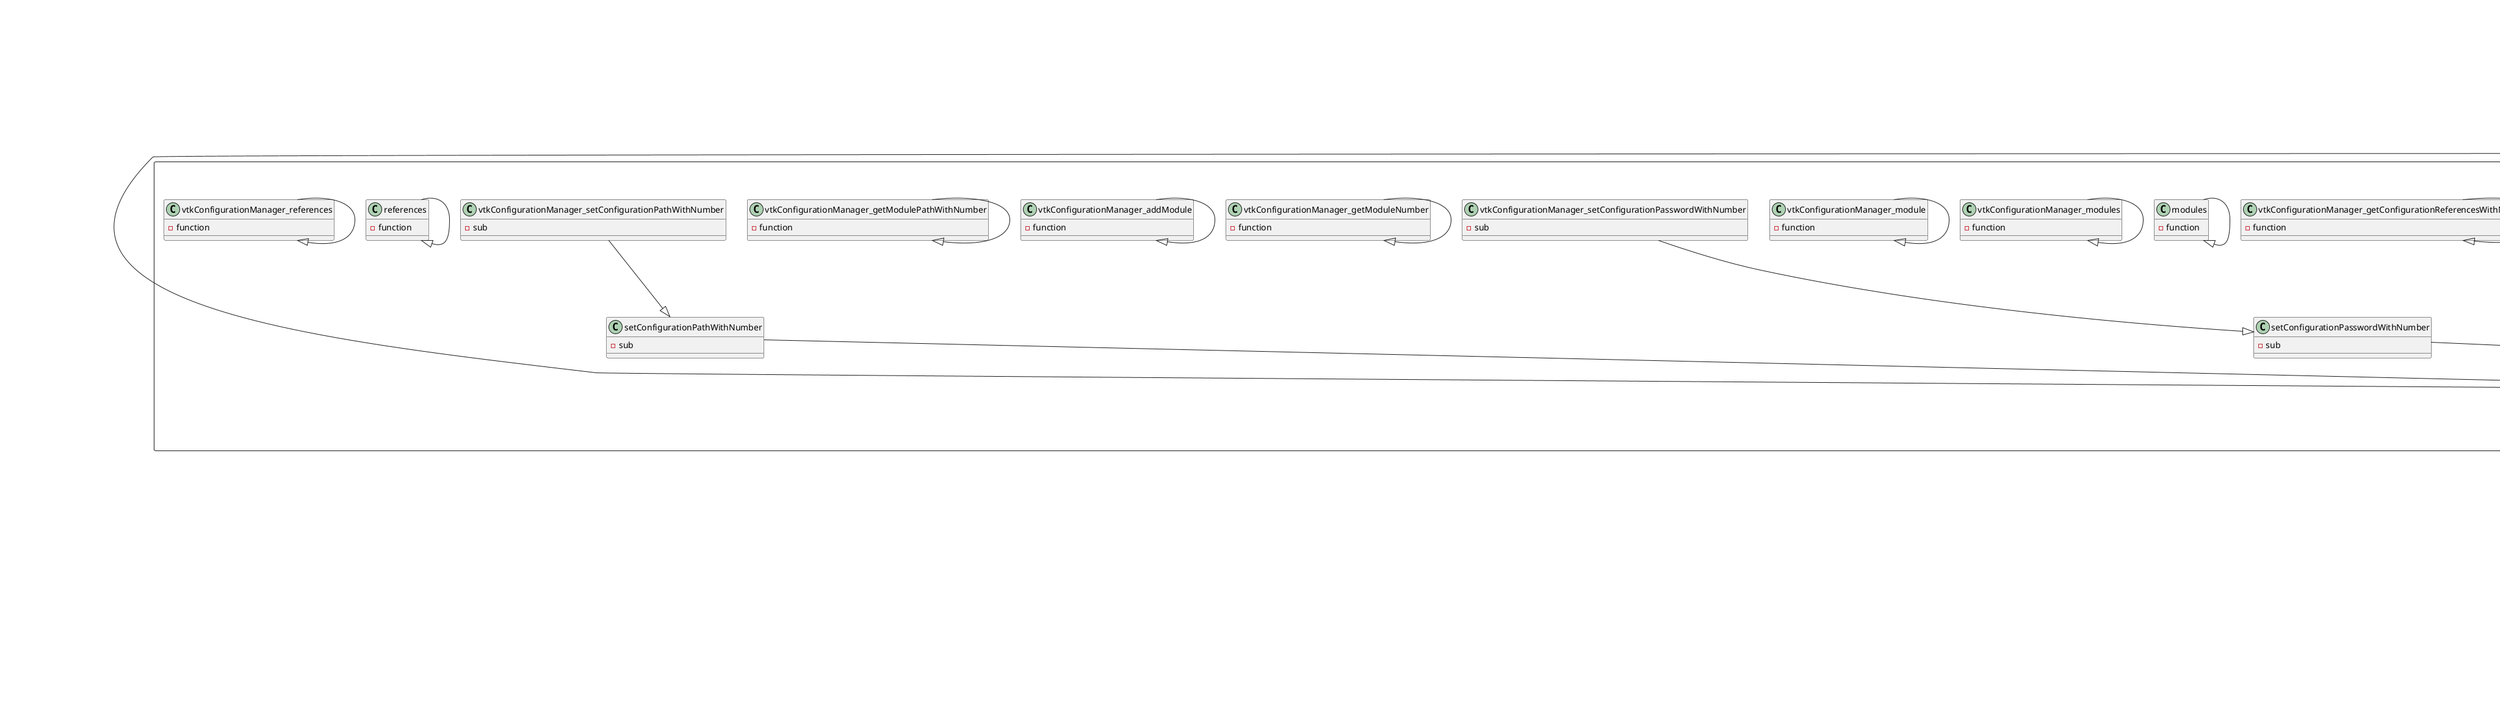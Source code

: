 @startuml
file {
class 0vtkConfigurationManagerXML.cls {
- file
}
class Class_Terminate {
- sub
}
class init {
- sub
}
init -down-|> projectName
init -down-|> projectName
class configuration {
- function
}
configuration -down-|> configurationCount
configuration -down-|> configuration
configuration -down-|> configuration
class vtkConfigurationManager_configuration {
- function
}
vtkConfigurationManager_configuration -down-|> vtkConfigurationManager_configuration
class raiseReadOnlyError {
- sub
}
class addConfiguration {
- function
}
addConfiguration -down-|> projectName
addConfiguration -down-|> raiseReadOnlyError
class vtkConfigurationManager_addConfiguration {
- function
}
vtkConfigurationManager_addConfiguration -down-|> projectName
vtkConfigurationManager_addConfiguration -down-|> vtkConfigurationManager_addConfiguration
class configurations {
- function
}
configurations -down-|> configurations
class vtkConfigurationManager_configurations {
- function
}
vtkConfigurationManager_configurations -down-|> vtkConfigurationManager_configurations
class getConfigurationNumber {
- function
}
getConfigurationNumber -down-|> configuration
getConfigurationNumber -down-|> getConfigurationNumber
getConfigurationNumber -down-|> getConfigurationNumber
class vtkConfigurationManager_getConfigurationNumber {
- function
}
vtkConfigurationManager_getConfigurationNumber -down-|> vtkConfigurationManager_getConfigurationNumber
class getConfigurationPathWithNumber {
- function
}
getConfigurationPathWithNumber -down-|> configurationCount
getConfigurationPathWithNumber -down-|> getConfigurationPathWithNumber
getConfigurationPathWithNumber -down-|> getConfigurationPathWithNumber
class vtkConfigurationManager_getConfigurationPathWithNumber {
- function
}
vtkConfigurationManager_getConfigurationPathWithNumber -down-|> vtkConfigurationManager_getConfigurationPathWithNumber
class setConfigurationPathWithNumber {
- sub
}
setConfigurationPathWithNumber -down-|> raiseReadOnlyError
class vtkConfigurationManager_setConfigurationPathWithNumber {
- sub
}
vtkConfigurationManager_setConfigurationPathWithNumber -down-|> setConfigurationPathWithNumber
class getConfigurationPath {
- function
}
getConfigurationPath -down-|> getConfigurationPath
class vtkConfigurationManager_getConfigurationPath {
- function
}
vtkConfigurationManager_getConfigurationPath -down-|> vtkConfigurationManager_getConfigurationPath
class setConfigurationPath {
- sub
}
setConfigurationPath -down-|> raiseReadOnlyError
class vtkConfigurationManager_setConfigurationPath {
- sub
}
vtkConfigurationManager_setConfigurationPath -down-|> setConfigurationPath
class getConfigurationProjectNameWithNumber {
- function
}
getConfigurationProjectNameWithNumber -down-|> configurationCount
getConfigurationProjectNameWithNumber -down-|> getConfigurationProjectNameWithNumber
getConfigurationProjectNameWithNumber -down-|> getConfigurationProjectNameWithNumber
class vtkConfigurationManager_getConfigurationProjectNameWithNumber {
- function
}
vtkConfigurationManager_getConfigurationProjectNameWithNumber -down-|> vtkConfigurationManager_getConfigurationProjectNameWithNumber
class setConfigurationProjectNameWithNumber {
- sub
}
setConfigurationProjectNameWithNumber -down-|> projectName
setConfigurationProjectNameWithNumber -down-|> raiseReadOnlyError
class vtkConfigurationManager_setConfigurationProjectNameWithNumber {
- sub
}
vtkConfigurationManager_setConfigurationProjectNameWithNumber -down-|> projectName
vtkConfigurationManager_setConfigurationProjectNameWithNumber -down-|> setConfigurationProjectNameWithNumber
class getConfigurationCommentWithNumber {
- function
}
getConfigurationCommentWithNumber -down-|> configurationCount
getConfigurationCommentWithNumber -down-|> getConfigurationCommentWithNumber
getConfigurationCommentWithNumber -down-|> getConfigurationCommentWithNumber
class vtkConfigurationManager_getConfigurationCommentWithNumber {
- function
}
vtkConfigurationManager_getConfigurationCommentWithNumber -down-|> vtkConfigurationManager_getConfigurationCommentWithNumber
class setConfigurationCommentWithNumber {
- sub
}
setConfigurationCommentWithNumber -down-|> raiseReadOnlyError
class vtkConfigurationManager_setConfigurationCommentWithNumber {
- sub
}
vtkConfigurationManager_setConfigurationCommentWithNumber -down-|> setConfigurationCommentWithNumber
class getConfigurationTemplateWithNumber {
- function
}
getConfigurationTemplateWithNumber -down-|> configurationCount
getConfigurationTemplateWithNumber -down-|> getConfigurationTemplateWithNumber
getConfigurationTemplateWithNumber -down-|> getConfigurationTemplateWithNumber
class vtkConfigurationManager_getConfigurationTemplateWithNumber {
- function
}
vtkConfigurationManager_getConfigurationTemplateWithNumber -down-|> vtkConfigurationManager_getConfigurationTemplateWithNumber
class setConfigurationTemplateWithNumber {
- sub
}
setConfigurationTemplateWithNumber -down-|> raiseReadOnlyError
class vtkConfigurationManager_setConfigurationTemplateWithNumber {
- sub
}
vtkConfigurationManager_setConfigurationTemplateWithNumber -down-|> setConfigurationTemplateWithNumber
class getConfigurationPasswordWithNumber {
- function
}
getConfigurationPasswordWithNumber -down-|> configurationCount
getConfigurationPasswordWithNumber -down-|> getConfigurationPasswordWithNumber
getConfigurationPasswordWithNumber -down-|> getConfigurationPasswordWithNumber
class vtkConfigurationManager_getConfigurationPasswordWithNumber {
- function
}
vtkConfigurationManager_getConfigurationPasswordWithNumber -down-|> vtkConfigurationManager_getConfigurationPasswordWithNumber
class setConfigurationPasswordWithNumber {
- sub
}
setConfigurationPasswordWithNumber -down-|> raiseReadOnlyError
class vtkConfigurationManager_setConfigurationPasswordWithNumber {
- sub
}
vtkConfigurationManager_setConfigurationPasswordWithNumber -down-|> setConfigurationPasswordWithNumber
class vtkReferenceWithXML {
- function
}
vtkReferenceWithXML -down-|> vtkReferenceWithXML
class getConfigurationReferencesWithNumber {
- function
}
getConfigurationReferencesWithNumber -down-|> getConfigurationReferencesWithNumber
class vtkConfigurationManager_getConfigurationReferencesWithNumber {
- function
}
vtkConfigurationManager_getConfigurationReferencesWithNumber -down-|> vtkConfigurationManager_getConfigurationReferencesWithNumber
class modules {
- function
}
modules -down-|> modules
class vtkConfigurationManager_modules {
- function
}
vtkConfigurationManager_modules -down-|> vtkConfigurationManager_modules
class module {
- function
}
module -down-|> module
module -down-|> module
class vtkConfigurationManager_module {
- function
}
vtkConfigurationManager_module -down-|> vtkConfigurationManager_module
class getModuleNumber {
- function
}
getModuleNumber -down-|> module
getModuleNumber -down-|> getModuleNumber
getModuleNumber -down-|> getModuleNumber
class vtkConfigurationManager_getModuleNumber {
- function
}
vtkConfigurationManager_getModuleNumber -down-|> vtkConfigurationManager_getModuleNumber
class addModule {
- function
}
addModule -down-|> raiseReadOnlyError
class vtkConfigurationManager_addModule {
- function
}
vtkConfigurationManager_addModule -down-|> vtkConfigurationManager_addModule
class getModulePathWithNumber {
- function
}
getModulePathWithNumber -down-|> configurationCount
getModulePathWithNumber -down-|> getModulePathWithNumber
getModulePathWithNumber -down-|> getModulePathWithNumber
class vtkConfigurationManager_getModulePathWithNumber {
- function
}
vtkConfigurationManager_getModulePathWithNumber -down-|> vtkConfigurationManager_getModulePathWithNumber
class setModulePathWithNumber {
- sub
}
setModulePathWithNumber -down-|> raiseReadOnlyError
class vtkConfigurationManager_setModulePathWithNumber {
- sub
}
vtkConfigurationManager_setModulePathWithNumber -down-|> setModulePathWithNumber
class references {
- function
}
references -down-|> references
class vtkConfigurationManager_references {
- function
}
vtkConfigurationManager_references -down-|> vtkConfigurationManager_references
}
file {
class 0vtkNormalize.bas {
- file
}
class initializeList {
- sub
}
class vtkListOfProperlyCasedIdentifiers {
- function
}
vtkListOfProperlyCasedIdentifiers -down-|> vtkListOfProperlyCasedIdentifiers
class vtkNormalizeToken {
- function
}
vtkNormalizeToken -down-|> vtkNormalizeToken
vtkNormalizeToken -down-|> vtkNormalizeToken
vtkNormalizeToken -down-|> module
vtkNormalizeToken -down-|> vtkNormalizeToken
class vtkNormalizeString {
- function
}
vtkNormalizeString -down-|> module
vtkNormalizeString -down-|> vtkNormalizeString
class vtkNormalizeFile {
- sub
}
vtkNormalizeFile -down-|> module
vtkNormalizeFile -down-|> vtkNormalizeFile
}
file {
class 1vtkConfigurationManagerExcel.cls {
- file
}
class Class_Initialize {
- sub
}
class Class_Terminate {
- sub
}
class Workbook_AddinInstall2 {
- sub
}
class Workbook_AddinInstall2 {
- sub
}
class defaultProjectNameWithNumber {
- function
}
defaultProjectNameWithNumber -down-|> defaultProjectNameWithNumber
class defaultCommentWithNumber {
- function
}
defaultCommentWithNumber -down-|> defaultCommentWithNumber
class defaultTemplateWithNumber {
- function
}
defaultTemplateWithNumber -down-|> defaultTemplateWithNumber
class defaultPasswordWithNumber {
- function
}
defaultPasswordWithNumber -down-|> defaultPasswordWithNumber
class isConfigurationInitializedForWorkbook {
- function
}
isConfigurationInitializedForWorkbook -down-|> isConfigurationInitializedForWorkbook
class nbTitleRows {
- function
}
nbTitleRows -down-|> nbTitleRows
nbTitleRows -down-|> nbTitleRows
nbTitleRows -down-|> nbTitleRows
class setConfigurationSheet {
- sub
}
setConfigurationSheet -down-|> initializeConfigurationSheet
class initializeConfigurationSheet {
- sub
}
class updateConfigurationSheetFormat {
- sub
}
class configuration {
- function
}
configuration -down-|> configurationCount
configuration -down-|> configuration
class vtkConfigurationManager_configuration {
- function
}
vtkConfigurationManager_configuration -down-|> vtkConfigurationManager_configuration
class addConfiguration {
- function
}
addConfiguration -down-|> projectName
addConfiguration -down-|> configuration
addConfiguration -down-|> configurationCount
addConfiguration -down-|> configuration
addConfiguration -down-|> configuration
addConfiguration -down-|> configuration
addConfiguration -down-|> configuration
addConfiguration -down-|> projectName
addConfiguration -down-|> configuration
addConfiguration -down-|> addConfiguration
addConfiguration -down-|> addConfiguration
class vtkConfigurationManager_addConfiguration {
- function
}
vtkConfigurationManager_addConfiguration -down-|> projectName
vtkConfigurationManager_addConfiguration -down-|> vtkConfigurationManager_addConfiguration
class configurations {
- function
}
configurations -down-|> configurations
class vtkConfigurationManager_configurations {
- function
}
vtkConfigurationManager_configurations -down-|> vtkConfigurationManager_configurations
class getConfigurationNumber {
- function
}
getConfigurationNumber -down-|> getConfigurationNumber
getConfigurationNumber -down-|> getConfigurationNumber
class vtkConfigurationManager_getConfigurationNumber {
- function
}
vtkConfigurationManager_getConfigurationNumber -down-|> vtkConfigurationManager_getConfigurationNumber
class getConfigurationPathWithNumber {
- function
}
getConfigurationPathWithNumber -down-|> configurationCount
getConfigurationPathWithNumber -down-|> getConfigurationPathWithNumber
class vtkConfigurationManager_getConfigurationPathWithNumber {
- function
}
vtkConfigurationManager_getConfigurationPathWithNumber -down-|> vtkConfigurationManager_getConfigurationPathWithNumber
class setConfigurationPathWithNumber {
- sub
}
setConfigurationPathWithNumber -down-|> configurationCount
class vtkConfigurationManager_setConfigurationPathWithNumber {
- sub
}
vtkConfigurationManager_setConfigurationPathWithNumber -down-|> setConfigurationPathWithNumber
class getConfigurationPath {
- function
}
getConfigurationPath -down-|> getConfigurationPath
class vtkConfigurationManager_getConfigurationPath {
- function
}
vtkConfigurationManager_getConfigurationPath -down-|> vtkConfigurationManager_getConfigurationPath
class setConfigurationPath {
- sub
}
setConfigurationPath -down-|> setConfigurationPathWithNumber
class vtkConfigurationManager_setConfigurationPath {
- sub
}
vtkConfigurationManager_setConfigurationPath -down-|> setConfigurationPath
class getConfigurationProjectNameWithNumber {
- function
}
getConfigurationProjectNameWithNumber -down-|> configurationCount
getConfigurationProjectNameWithNumber -down-|> getConfigurationProjectNameWithNumber
class vtkConfigurationManager_getConfigurationProjectNameWithNumber {
- function
}
vtkConfigurationManager_getConfigurationProjectNameWithNumber -down-|> vtkConfigurationManager_getConfigurationProjectNameWithNumber
class setConfigurationProjectNameWithNumber {
- sub
}
setConfigurationProjectNameWithNumber -down-|> projectName
setConfigurationProjectNameWithNumber -down-|> configurationCount
setConfigurationProjectNameWithNumber -down-|> configuration
setConfigurationProjectNameWithNumber -down-|> projectName
class vtkConfigurationManager_setConfigurationProjectNameWithNumber {
- sub
}
vtkConfigurationManager_setConfigurationProjectNameWithNumber -down-|> projectName
vtkConfigurationManager_setConfigurationProjectNameWithNumber -down-|> setConfigurationProjectNameWithNumber
class getConfigurationCommentWithNumber {
- function
}
getConfigurationCommentWithNumber -down-|> configurationCount
getConfigurationCommentWithNumber -down-|> getConfigurationCommentWithNumber
class vtkConfigurationManager_getConfigurationCommentWithNumber {
- function
}
vtkConfigurationManager_getConfigurationCommentWithNumber -down-|> vtkConfigurationManager_getConfigurationCommentWithNumber
class setConfigurationCommentWithNumber {
- sub
}
setConfigurationCommentWithNumber -down-|> configurationCount
setConfigurationCommentWithNumber -down-|> configuration
class vtkConfigurationManager_setConfigurationCommentWithNumber {
- sub
}
vtkConfigurationManager_setConfigurationCommentWithNumber -down-|> setConfigurationCommentWithNumber
class getConfigurationTemplateWithNumber {
- function
}
getConfigurationTemplateWithNumber -down-|> configurationCount
getConfigurationTemplateWithNumber -down-|> getConfigurationTemplateWithNumber
class vtkConfigurationManager_getConfigurationTemplateWithNumber {
- function
}
vtkConfigurationManager_getConfigurationTemplateWithNumber -down-|> vtkConfigurationManager_getConfigurationTemplateWithNumber
class setConfigurationTemplateWithNumber {
- sub
}
setConfigurationTemplateWithNumber -down-|> configurationCount
setConfigurationTemplateWithNumber -down-|> configuration
class vtkConfigurationManager_setConfigurationTemplateWithNumber {
- sub
}
vtkConfigurationManager_setConfigurationTemplateWithNumber -down-|> setConfigurationTemplateWithNumber
class getConfigurationPasswordWithNumber {
- function
}
getConfigurationPasswordWithNumber -down-|> configurationCount
getConfigurationPasswordWithNumber -down-|> getConfigurationPasswordWithNumber
class vtkConfigurationManager_getConfigurationPasswordWithNumber {
- function
}
vtkConfigurationManager_getConfigurationPasswordWithNumber -down-|> vtkConfigurationManager_getConfigurationPasswordWithNumber
class setConfigurationPasswordWithNumber {
- sub
}
setConfigurationPasswordWithNumber -down-|> configurationCount
setConfigurationPasswordWithNumber -down-|> configuration
class vtkConfigurationManager_setConfigurationPasswordWithNumber {
- sub
}
vtkConfigurationManager_setConfigurationPasswordWithNumber -down-|> setConfigurationPasswordWithNumber
class getConfigurationReferencesWithNumber {
- function
}
getConfigurationReferencesWithNumber -down-|> getConfigurationReferencesWithNumber
class vtkConfigurationManager_getConfigurationReferencesWithNumber {
- function
}
vtkConfigurationManager_getConfigurationReferencesWithNumber -down-|> vtkConfigurationManager_getConfigurationReferencesWithNumber
class modules {
- function
}
modules -down-|> modules
class vtkConfigurationManager_modules {
- function
}
vtkConfigurationManager_modules -down-|> vtkConfigurationManager_modules
class module {
- function
}
module -down-|> module
class vtkConfigurationManager_module {
- function
}
vtkConfigurationManager_module -down-|> vtkConfigurationManager_module
class getModuleNumber {
- function
}
getModuleNumber -down-|> getModuleNumber
getModuleNumber -down-|> getModuleNumber
class vtkConfigurationManager_getModuleNumber {
- function
}
vtkConfigurationManager_getModuleNumber -down-|> vtkConfigurationManager_getModuleNumber
class addModule {
- function
}
addModule -down-|> module
addModule -down-|> module
addModule -down-|> configurationCount
addModule -down-|> addModule
addModule -down-|> addModule
class vtkConfigurationManager_addModule {
- function
}
vtkConfigurationManager_addModule -down-|> vtkConfigurationManager_addModule
class getModulePathWithNumber {
- function
}
getModulePathWithNumber -down-|> configurationCount
getModulePathWithNumber -down-|> getModulePathWithNumber
class vtkConfigurationManager_getModulePathWithNumber {
- function
}
vtkConfigurationManager_getModulePathWithNumber -down-|> vtkConfigurationManager_getModulePathWithNumber
class setModulePathWithNumber {
- sub
}
setModulePathWithNumber -down-|> configurationCount
class vtkConfigurationManager_setModulePathWithNumber {
- sub
}
vtkConfigurationManager_setModulePathWithNumber -down-|> setModulePathWithNumber
class referenceManager {
- function
}
referenceManager -down-|> initReferences
referenceManager -down-|> referenceManager
class references {
- function
}
references -down-|> references
class vtkConfigurationManager_references {
- function
}
vtkConfigurationManager_references -down-|> vtkConfigurationManager_references
class initReferences {
- sub
}
class duplicate {
- sub
}
duplicate -down-|> configuration
duplicate -down-|> duplicate
duplicate -down-|> initialized
duplicate -down-|> configuration
duplicate -down-|> setConfigurationSheet
duplicate -down-|> setConfigurationSheet
duplicate -down-|> projectName
}
file {
class 1vtkConfigurationManagers.bas {
- file
}
class vtkConfigurationManagerForProject {
- function
}
vtkConfigurationManagerForProject -down-|> projectName
vtkConfigurationManagerForProject -down-|> projectName
vtkConfigurationManagerForProject -down-|> vtkConfigurationManagerForProject
class vtkResetConfigurationManagers {
- sub
}
class vtkInitializeConfigurationForActiveWorkBook {
- sub
}
vtkInitializeConfigurationForActiveWorkBook -down-|> vtkAddBeforeSaveHandlerInDEVWorkbook
class vtkVerifyConfigurations {
- sub
}
vtkVerifyConfigurations -down-|> getCurrentProjectName
vtkVerifyConfigurations -down-|> configuration
vtkVerifyConfigurations -down-|> projectName
vtkVerifyConfigurations -down-|> configuration
vtkVerifyConfigurations -down-|> projectName
vtkVerifyConfigurations -down-|> configuration
vtkVerifyConfigurations -down-|> configuration
vtkVerifyConfigurations -down-|> configuration
vtkVerifyConfigurations -down-|> configuration
vtkVerifyConfigurations -down-|> configuration
vtkVerifyConfigurations -down-|> configuration
vtkVerifyConfigurations -down-|> configuration
vtkVerifyConfigurations -down-|> vtkCreateTreeFolder
vtkVerifyConfigurations -down-|> vtkExportOneModule
vtkVerifyConfigurations -down-|> configuration
vtkVerifyConfigurations -down-|> module
vtkVerifyConfigurations -down-|> vtkDeleteFolder
vtkVerifyConfigurations -down-|> configuration
vtkVerifyConfigurations -down-|> configuration
}
file {
class ThisWorkbook.cls {
- file
}
class Workbook_AddinInstall {
- sub
}
class Workbook_AddinInstall {
- sub
}
class Workbook_AddinInstall2 {
- sub
}
class Workbook_AddinInstall33 {
- sub
}
class Workbook_AddinUninstall {
- sub
}
class Workbook_Open {
- sub
}
}
file {
class vtkConfiguration.cls {
- file
}
class init {
- sub
}
class addReferencesToWorkbook {
- sub
}
}
file {
class vtkConfigurationManager.cls {
- file
}
class configurations {
- function
}
class configuration {
- function
}
class getConfigurationNumber {
- function
}
class setConfigurationPath {
- sub
}
class getConfigurationPath {
- function
}
class getConfigurationPathWithNumber {
- function
}
class setConfigurationPathWithNumber {
- sub
}
class getConfigurationProjectNameWithNumber {
- function
}
class setConfigurationProjectNameWithNumber {
- sub
}
setConfigurationProjectNameWithNumber -down-|> projectName
class getConfigurationCommentWithNumber {
- function
}
class setConfigurationCommentWithNumber {
- sub
}
class getConfigurationTemplateWithNumber {
- function
}
class setConfigurationTemplateWithNumber {
- sub
}
class getConfigurationPasswordWithNumber {
- function
}
class setConfigurationPasswordWithNumber {
- sub
}
class addConfiguration {
- function
}
addConfiguration -down-|> projectName
class modules {
- function
}
class module {
- function
}
class getModuleNumber {
- function
}
class getModulePathWithNumber {
- function
}
class setModulePathWithNumber {
- sub
}
class addModule {
- function
}
class references {
- function
}
class getConfigurationReferencesWithNumber {
- function
}
}
file {
class vtkConstants.bas {
- file
}
}
file {
class vtkCreateProjectForm.frm {
- file
}
class BrowseButton_Click {
- sub
}
class CreateButton_Click {
- sub
}
class CancelButton_Click {
- sub
}
class ProjectPathTextBox_Change {
- sub
}
class ProjectNameTextBox_Change {
- sub
}
class UserForm_Initialize {
- sub
}
class enableCreateButton {
- sub
}
}
file {
class vtkCreateProjectForm.frx {
- file
}
}
file {
class vtkEventHandler.cls {
- file
}
class cbe_Click {
- sub
}
}
file {
class vtkExcelUtilities.bas {
- file
}
class vtkCreateExcelWorkbook {
- function
}
vtkCreateExcelWorkbook -down-|> vtkCreateExcelWorkbook
class vtkCreateExcelWorkbookForTestWithProjectName {
- function
}
vtkCreateExcelWorkbookForTestWithProjectName -down-|> vtkCreateExcelWorkbookForTestWithProjectName
class vtkCreateExcelWorkbookWithPathAndName {
- function
}
vtkCreateExcelWorkbookWithPathAndName -down-|> vtkCreateExcelWorkbookWithPathAndName
class vtkCloseAndKillWorkbook {
- sub
}
class VtkWorkbookIsOpen {
- function
}
VtkWorkbookIsOpen -down-|> VtkWorkbookIsOpen
class vtkDefaultExcelExtension {
- function
}
vtkDefaultExcelExtension -down-|> vtkExcelVersion
vtkDefaultExcelExtension -down-|> vtkDefaultExcelExtension
vtkDefaultExcelExtension -down-|> vtkDefaultExcelExtension
class vtkDefaultExcelAddInExtension {
- function
}
vtkDefaultExcelAddInExtension -down-|> vtkExcelVersion
vtkDefaultExcelAddInExtension -down-|> vtkDefaultExcelAddInExtension
vtkDefaultExcelAddInExtension -down-|> vtkDefaultExcelAddInExtension
class vtkExcelVersion {
- function
}
vtkExcelVersion -down-|> vtkExcelVersion
vtkExcelVersion -down-|> vtkExcelVersion
class vtkDefaultIsAddIn {
- function
}
vtkDefaultIsAddIn -down-|> vtkDefaultIsAddIn
class vtkReferencesInWorkbook {
- function
}
vtkReferencesInWorkbook -down-|> vtkReferencesInWorkbook
class vtkProtectProject {
- sub
}
}
file {
class vtkExcelUtilities2003.bas {
- file
}
class vtkDefaultFileFormat {
- function
}
vtkDefaultFileFormat -down-|> vtkDefaultFileFormat
vtkDefaultFileFormat -down-|> vtkDefaultFileFormat
vtkDefaultFileFormat -down-|> vtkDefaultFileFormat
}
file {
class vtkExcelUtilities2007.bas {
- file
}
class vtkDefaultFileFormat {
- function
}
vtkDefaultFileFormat -down-|> vtkDefaultFileFormat
vtkDefaultFileFormat -down-|> vtkDefaultFileFormat
vtkDefaultFileFormat -down-|> vtkDefaultFileFormat
vtkDefaultFileFormat -down-|> vtkDefaultFileFormat
vtkDefaultFileFormat -down-|> vtkDefaultFileFormat
vtkDefaultFileFormat -down-|> vtkDefaultFileFormat
vtkDefaultFileFormat -down-|> vtkDefaultFileFormat
vtkDefaultFileFormat -down-|> vtkDefaultFileFormat
}
file {
class vtkFileSystemUtilities.bas {
- file
}
class vtkTextFileReader {
- function
}
vtkTextFileReader -down-|> vtkTextFileReader
vtkTextFileReader -down-|> vtkTextFileReader
class vtkCleanFolder {
- function
}
vtkCleanFolder -down-|> vtkCleanFolder
vtkCleanFolder -down-|> vtkCleanFolder
vtkCleanFolder -down-|> vtkCleanFolder
vtkCleanFolder -down-|> vtkCleanFolder
class vtkDeleteFolder {
- function
}
vtkDeleteFolder -down-|> vtkCleanFolder
vtkDeleteFolder -down-|> vtkDeleteFolder
vtkDeleteFolder -down-|> vtkDeleteFolder
vtkDeleteFolder -down-|> vtkDeleteFolder
class vtkDoesFolderExist {
- function
}
vtkDoesFolderExist -down-|> vtkDoesFolderExist
vtkDoesFolderExist -down-|> vtkDoesFolderExist
class vtkCreateFolderPath {
- sub
}
vtkCreateFolderPath -down-|> module
}
file {
class vtkGitFunctions.bas {
- file
}
class vtkInitializeGit {
- function
}
vtkInitializeGit -down-|> initialized
vtkInitializeGit -down-|> init
vtkInitializeGit -down-|> ShellAndWait
vtkInitializeGit -down-|> ShellAndWait
vtkInitializeGit -down-|> vtkInitializeGit
class vtkGitInitializeErrDescription {
- function
}
class vtkGitInitializeErrDescription {
- function
}
class vtkGitConvertWinPath {
- function
}
vtkGitConvertWinPath -down-|> vtkGitConvertWinPath

}

file {
class vtkImportExportUtilities.bas {
- file
}
class VBComponentTypeAsString {
- function
}
VBComponentTypeAsString -down-|> VBComponentTypeAsString
VBComponentTypeAsString -down-|> VBComponentTypeAsString
VBComponentTypeAsString -down-|> VBComponentTypeAsString
VBComponentTypeAsString -down-|> VBComponentTypeAsString
VBComponentTypeAsString -down-|> VBComponentTypeAsString
VBComponentTypeAsString -down-|> VBComponentTypeAsString
class extensionForVBComponentType {
- function
}
extensionForVBComponentType -down-|> extensionForVBComponentType
extensionForVBComponentType -down-|> extensionForVBComponentType
extensionForVBComponentType -down-|> extensionForVBComponentType
extensionForVBComponentType -down-|> extensionForVBComponentType
extensionForVBComponentType -down-|> extensionForVBComponentType
extensionForVBComponentType -down-|> extensionForVBComponentType
class vtkStandardCategoryForModuleName {
- function
}
vtkStandardCategoryForModuleName -down-|> vtkStandardCategoryForModuleName
vtkStandardCategoryForModuleName -down-|> vtkStandardCategoryForModuleName
vtkStandardCategoryForModuleName -down-|> vtkStandardCategoryForModuleName
class vtkStandardPathForModule {
- function
}
vtkStandardPathForModule -down-|> vtkStandardPathForModule
class vtkVBAUnitModulesList {
- function
}
vtkVBAUnitModulesList -down-|> vtkVBAUnitModulesList
class vtkImportOneModule {
- sub
}
class vtkExportOneModule {
- sub
}
vtkExportOneModule -down-|> vtkCreateFolderPath
vtkExportOneModule -down-|> vtkNormalizeFile
class vtkExportModulesFromAnotherProject {
- sub
}
vtkExportModulesFromAnotherProject -down-|> projectName
vtkExportModulesFromAnotherProject -down-|> vtkExportOneModule
vtkExportModulesFromAnotherProject -down-|> modules
class vtkImportModulesInAnotherProject {
- sub
}
vtkImportModulesInAnotherProject -down-|> projectName
vtkImportModulesInAnotherProject -down-|> vtkImportOneModule
vtkImportModulesInAnotherProject -down-|> modules
class vtkRecreateConfiguration {
- sub
}
vtkRecreateConfiguration -down-|> vtkImportModulesInAnotherProject
vtkRecreateConfiguration -down-|> vtkProtectProject
vtkRecreateConfiguration -down-|> vtkCreateFolderPath
vtkRecreateConfiguration -down-|> module
vtkRecreateConfiguration -down-|> configuration
vtkRecreateConfiguration -down-|> configuration
vtkRecreateConfiguration -down-|> configuration
vtkRecreateConfiguration -down-|> modules
vtkRecreateConfiguration -down-|> configuration
class vtkExportConfiguration {
- function
}
vtkExportConfiguration -down-|> projectName
vtkExportConfiguration -down-|> vtkExportOneModule
vtkExportConfiguration -down-|> vtkExportOneModule
vtkExportConfiguration -down-|> vtkExportConfiguration
vtkExportConfiguration -down-|> vtkExportConfiguration
}
file {
class vtkMainFunctions.bas {
- file
}
class vtkCreateProject {
- function
}
vtkCreateProject -down-|> VtkActivateReferences
vtkCreateProject -down-|> vtkInitializeVbaUnitNamesAndPathes
vtkCreateProject -down-|> VtkActivateReferences
vtkCreateProject -down-|> vtkExportModulesFromAnotherProject
vtkCreateProject -down-|> vtkImportModulesInAnotherProject
vtkCreateProject -down-|> vtkAddBeforeSaveHandlerInDEVWorkbook
vtkCreateProject -down-|> module
vtkCreateProject -down-|> module
vtkCreateProject -down-|> vtkInitializeGit
vtkCreateProject -down-|> vtkCreateProject
vtkCreateProject -down-|> vtkCreateProject
vtkCreateProject -down-|> vtkCreateProject
vtkCreateProject -down-|> vtkCreateProject
vtkCreateProject -down-|> vtkCreateProject
vtkCreateProject -down-|> vtkCreateProject
vtkCreateProject -down-|> vtkCreateProject
class vtkRecreateConfigurations {
- sub
}
vtkRecreateConfigurations -down-|> vtkRecreateConfiguration
}
file {
class vtkModule.cls {
- file
}
class init {
- sub
}
class getPathForConfiguration {
- function
}
getPathForConfiguration -down-|> getPathForConfiguration
getPathForConfiguration -down-|> getPathForConfiguration
class setPathForConfiguration {
- function
}
}
file {
class VtKPathUtilities.bas {
- file
}
class vtkPathOfCurrentProject {
- function
}
vtkPathOfCurrentProject -down-|> vtkPathOfCurrentProject
vtkPathOfCurrentProject -down-|> vtkPathOfCurrentProject
class vtkPathToTestFolder {
- function
}
vtkPathToTestFolder -down-|> vtkPathToTestFolder
class vtkPathToSourceFolder {
- function
}
vtkPathToSourceFolder -down-|> vtkPathToSourceFolder
class vtkPathToTemplateFolder {
- function
}
vtkPathToTemplateFolder -down-|> vtkPathToTemplateFolder
class vtkGetFileExtension {
- function
}
vtkGetFileExtension -down-|> vtkGetFileExtension
vtkGetFileExtension -down-|> vtkGetFileExtension
class vtkStripFilePathOrNameOfExtension {
- function
}
vtkStripFilePathOrNameOfExtension -down-|> vtkStripFilePathOrNameOfExtension
class vtkConvertGenericExcelPath {
- function
}
vtkConvertGenericExcelPath -down-|> vtkConvertGenericExcelPath
vtkConvertGenericExcelPath -down-|> vtkConvertGenericExcelPath
vtkConvertGenericExcelPath -down-|> vtkConvertGenericExcelPath
vtkConvertGenericExcelPath -down-|> vtkConvertGenericExcelPath
class vtkStripPathOrNameOfVtkExtension {
- function
}
vtkStripPathOrNameOfVtkExtension -down-|> vtkStripPathOrNameOfVtkExtension
class vtkCreateTreeFolder {
- function
}
vtkCreateTreeFolder -down-|> vtkCreateTreeFolder
vtkCreateTreeFolder -down-|> vtkCreateTreeFolder


class vtkDeleteTreeFolder {
- sub
}
class vtkIsPathAbsolute {
- function
}
vtkIsPathAbsolute -down-|> vtkIsPathAbsolute
}
file {
class vtkProject.cls {
- file
}
class initialized {
- function
}
initialized -down-|> initialized
}
file {
class vtkProjectCreationUtilities.bas {
- file
}
class vtkInitializeVbaUnitNamesAndPathes {
- function
}
vtkInitializeVbaUnitNamesAndPathes -down-|> module
vtkInitializeVbaUnitNamesAndPathes -down-|> module
vtkInitializeVbaUnitNamesAndPathes -down-|> vtkInitializeVbaUnitNamesAndPathes
class VtkActivateReferences {
- sub
}
VtkActivateReferences -down-|> projectName
class vtkDisplayActivatedReferencesGuid {
- sub
}
class vtkAddBeforeSaveHandlerInDEVWorkbook {
- sub
}
vtkAddBeforeSaveHandlerInDEVWorkbook -down-|> projectName
class Workbook_BeforeSave {
- sub
}
Workbook_BeforeSave -down-|> projectName
Workbook_BeforeSave -down-|> projectName
Workbook_BeforeSave -down-|> projectName
}
file {
class vtkProjects.bas {
- file
}
class vtkProjectForName {
- function
}
vtkProjectForName -down-|> vtkProjectForName
class vtkResetProjects {
- sub
}
class getCurrentProjectName {
- function
}
getCurrentProjectName -down-|> getCurrentProjectName
}
file {
class vtkRecreateConfigurationForm.frm {
- file
}
class BrowseButton_Click {
- sub
}
class UserForm_Initialize {
- sub
}
class ConfigurationListBox_AfterUpdate {
- sub
}
class ConfigurationListBox_Change {
- sub
}
class CancelButton_Click {
- sub
}
class CreateConfigurationButton_Click {
- sub
}
CreateConfigurationButton_Click -down-|> vtkRecreateConfigurations
class validateXMLFileTextBox {
- sub
}
class enableReCreateButton {
- sub
}
class XMLFileTextBox_Change {
- sub
}
}
file {
class vtkRecreateConfigurationForm.frx {
- file
}
}
file {
class vtkReference.cls {
- file
}
class convertRelativePathToFullPath {
- function
}
convertRelativePathToFullPath -down-|> convertRelativePathToFullPath
convertRelativePathToFullPath -down-|> convertRelativePathToFullPath
class convertFullPathToRelativePath {
- function
}
convertFullPathToRelativePath -down-|> convertFullPathToRelativePath
class initWithVBAReference {
- sub
}
class addToWorkbook {
- sub
}
}
file {
class vtkReferenceManager.cls {
- file
}
class Class_Terminate {
- sub
}
class init {
- sub
}
init -down-|> references
init -down-|> references
init -down-|> setReferenceSheet
class setReferenceSheet {
- sub
}
setReferenceSheet -down-|> references
setReferenceSheet -down-|> initializeReferenceSheet
setReferenceSheet -down-|> alignConfigurationCount
class selfReference {
- function
}
selfReference -down-|> selfReference
class initializeReferenceSheet {
- sub
}
initializeReferenceSheet -down-|> references
initializeReferenceSheet -down-|> addConfiguration
initializeReferenceSheet -down-|> references
initializeReferenceSheet -down-|> addOneReference
initializeReferenceSheet -down-|> addOneReference
class alignConfigurationCount {
- sub
}
alignConfigurationCount -down-|> configurationCount
alignConfigurationCount -down-|> configurationCount
class configurationCount {
- function
}
configurationCount -down-|> configurationCount
class referenceCount {
- function
}
referenceCount -down-|> referenceCount
class addConfiguration {
- sub
}
addConfiguration -down-|> configuration
class addReferences {
- sub
}
addReferences -down-|> addOneReference
class addOneReference {
- sub
}
class allReferences {
- function
}
allReferences -down-|> allReferences
class references {
- function
}
references -down-|> references
references -down-|> configurationCount
references -down-|> references
class setReferenceWihNumber {
- sub
}
setReferenceWihNumber -down-|> referenceCount
setReferenceWihNumber -down-|> configurationCount
}
file {
class vtkShellAndWait.bas {
- file
}

}
file {
class vtkToolBars.bas {
- file
}
class vtkAddEventHandler {
- sub
}
class vtkClearEventHandlers {
- sub
}
class projectName {
- function
}
projectName -down-|> projectName
class toolBarName {
- function
}
toolBarName -down-|> toolBarName
class controlTag {
- function
}
controlTag -down-|> projectName
controlTag -down-|> controlTag
class vtkCreateToolbars {
- sub
}
vtkCreateToolbars -down-|> vtkCreateEmptyToolbars
vtkCreateToolbars -down-|> vtkCreateToolbarButton
vtkCreateToolbars -down-|> vtkCreateToolbarButton
vtkCreateToolbars -down-|> vtkCreateToolbarButton
class vtkCreateEmptyToolbars {
- sub
}
class vtkDeleteToolbars {
- sub
}
class vtkReactivateVBEToolBar {
- sub
}
vtkReactivateVBEToolBar -down-|> vtkAddEventHandler
class vtkCreateToolbarButton {
- sub
}
vtkCreateToolbarButton -down-|> vtkAddEventHandler
class vtkTestCommandBarButtonClicked {
- sub
}
class vtkTestCommandBarButtonClickedReset {
- sub
}
class vtkIsTestCommandBarButtonClicked {
- function
}
vtkIsTestCommandBarButtonClicked -down-|> vtkIsTestCommandBarButtonClicked
class vtkShowCreateProjectForm {
- sub
}
class vtkShowRecreateConfigurationForm {
- sub
}
class vtkClickForVBAToolKitRecreation {
- sub
}
vtkClickForVBAToolKitRecreation -down-|> vtkRecreateConfiguration
class vtkClickForVBAToolKitDEVRecreation {
- sub
}
vtkClickForVBAToolKitDEVRecreation -down-|> vtkRecreateConfiguration
}
file {
class vtkWaitForm.frm {
- file
}
}
file {
class vtkWaitForm.frx {
- file
}
}
file {
class vtkXMLUtilities.bas {
- file
}
class escapedString {
- function
}
escapedString -down-|> escapedString
class vtkExportConfigurationsAsXML {
- sub
}
vtkExportConfigurationsAsXML -down-|> projectName
vtkExportConfigurationsAsXML -down-|> configuration
vtkExportConfigurationsAsXML -down-|> configuration
vtkExportConfigurationsAsXML -down-|> configuration
vtkExportConfigurationsAsXML -down-|> module
vtkExportConfigurationsAsXML -down-|> module
vtkExportConfigurationsAsXML -down-|> projectName
vtkExportConfigurationsAsXML -down-|> initialized
vtkExportConfigurationsAsXML -down-|> initialized
vtkExportConfigurationsAsXML -down-|> projectName
}
@enduml
